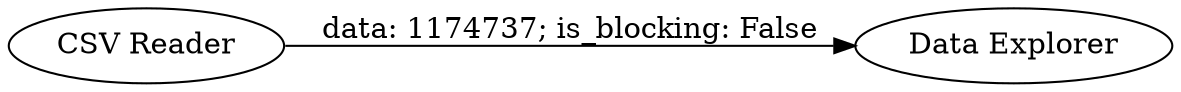 digraph {
	"310064373153633030_2" [label="Data Explorer"]
	"310064373153633030_1" [label="CSV Reader"]
	"310064373153633030_1" -> "310064373153633030_2" [label="data: 1174737; is_blocking: False"]
	rankdir=LR
}
